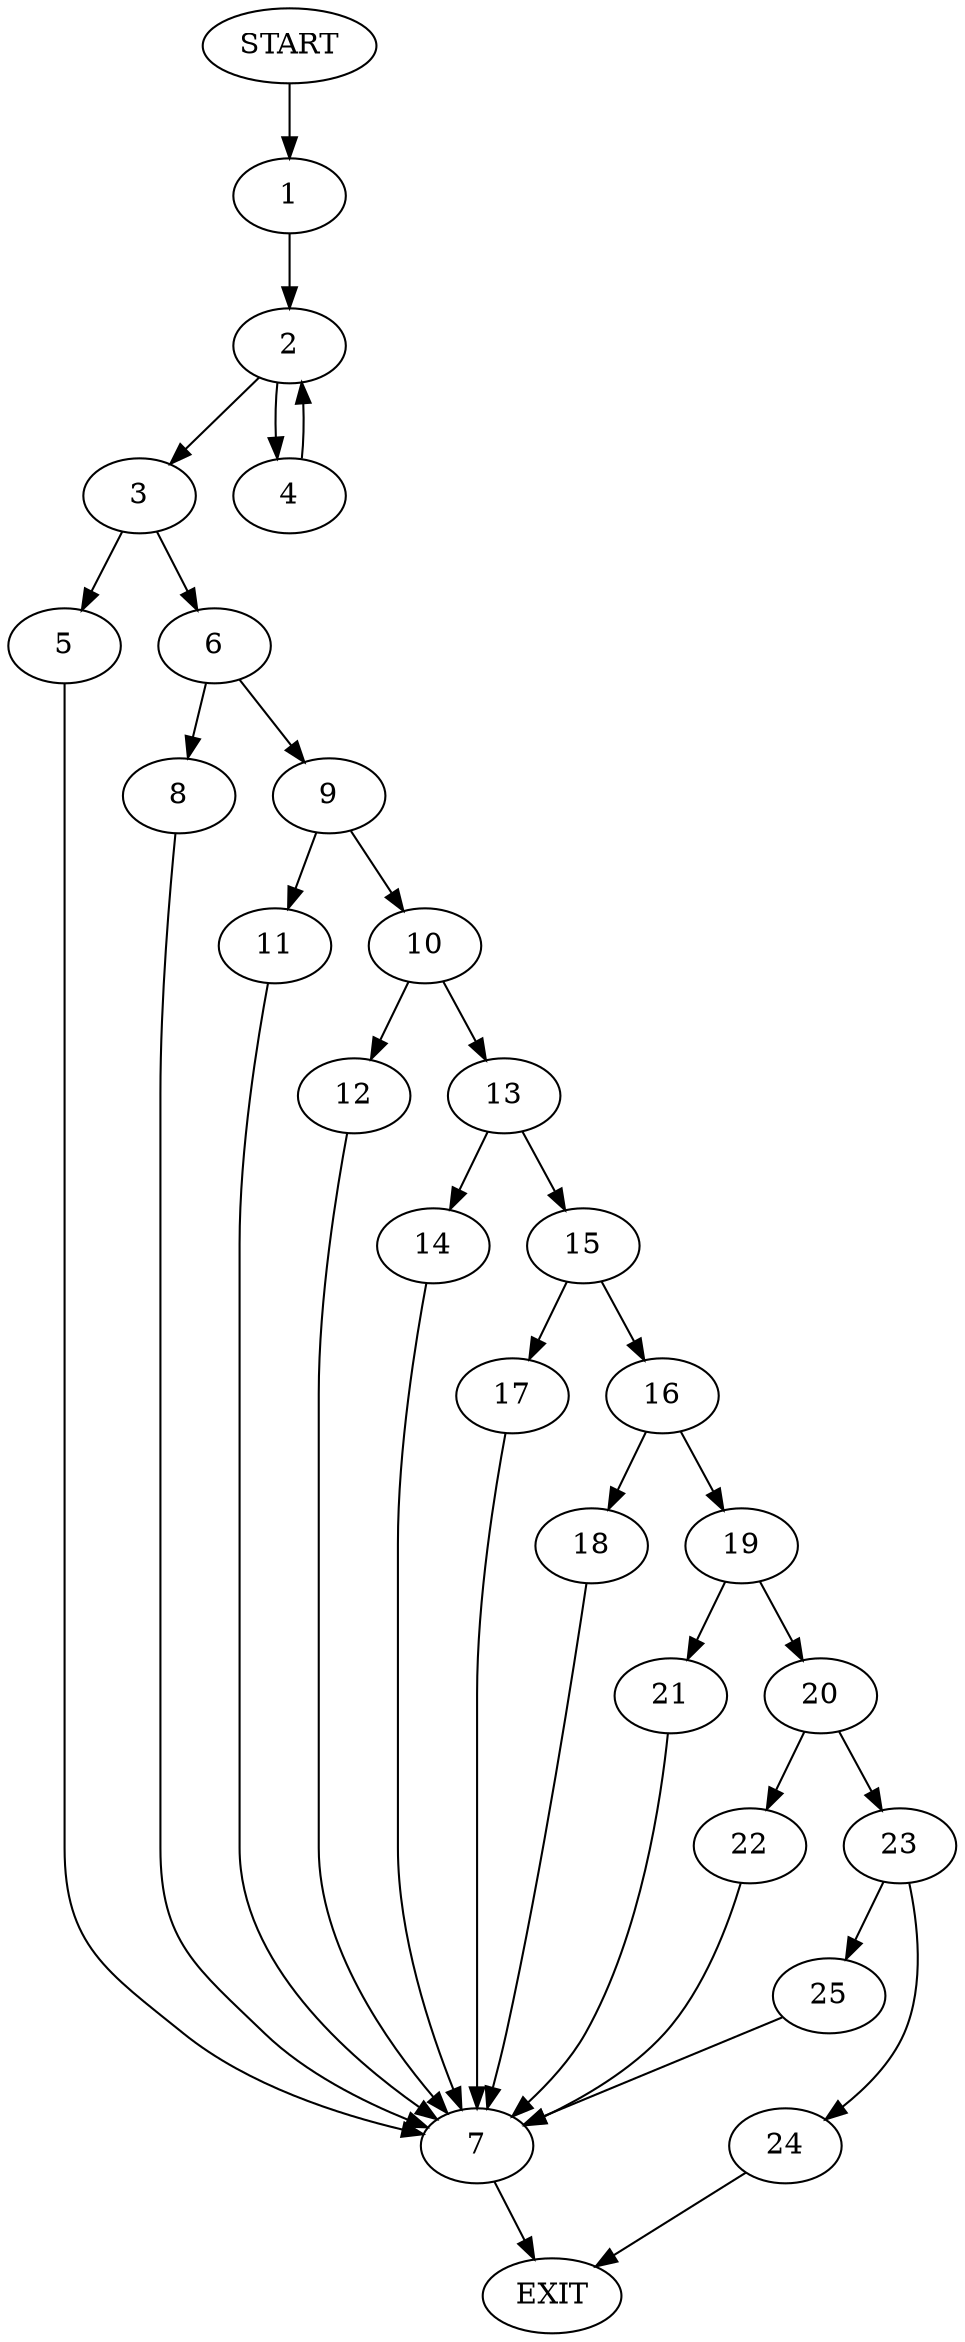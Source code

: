 digraph {
0 [label="START"]
26 [label="EXIT"]
0 -> 1
1 -> 2
2 -> 3
2 -> 4
3 -> 5
3 -> 6
4 -> 2
5 -> 7
6 -> 8
6 -> 9
9 -> 10
9 -> 11
8 -> 7
7 -> 26
11 -> 7
10 -> 12
10 -> 13
13 -> 14
13 -> 15
12 -> 7
15 -> 16
15 -> 17
14 -> 7
16 -> 18
16 -> 19
17 -> 7
18 -> 7
19 -> 20
19 -> 21
20 -> 22
20 -> 23
21 -> 7
22 -> 7
23 -> 24
23 -> 25
24 -> 26
25 -> 7
}
